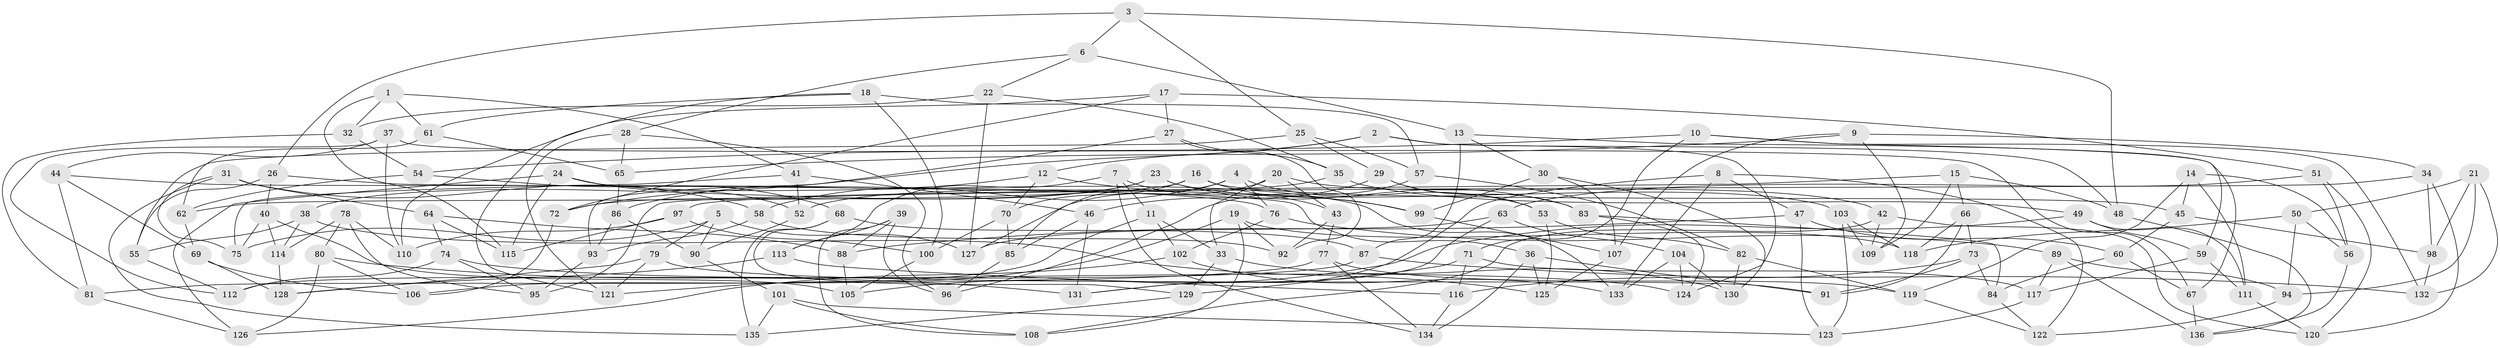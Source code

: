 // Generated by graph-tools (version 1.1) at 2025/03/03/09/25 03:03:02]
// undirected, 136 vertices, 272 edges
graph export_dot {
graph [start="1"]
  node [color=gray90,style=filled];
  1;
  2;
  3;
  4;
  5;
  6;
  7;
  8;
  9;
  10;
  11;
  12;
  13;
  14;
  15;
  16;
  17;
  18;
  19;
  20;
  21;
  22;
  23;
  24;
  25;
  26;
  27;
  28;
  29;
  30;
  31;
  32;
  33;
  34;
  35;
  36;
  37;
  38;
  39;
  40;
  41;
  42;
  43;
  44;
  45;
  46;
  47;
  48;
  49;
  50;
  51;
  52;
  53;
  54;
  55;
  56;
  57;
  58;
  59;
  60;
  61;
  62;
  63;
  64;
  65;
  66;
  67;
  68;
  69;
  70;
  71;
  72;
  73;
  74;
  75;
  76;
  77;
  78;
  79;
  80;
  81;
  82;
  83;
  84;
  85;
  86;
  87;
  88;
  89;
  90;
  91;
  92;
  93;
  94;
  95;
  96;
  97;
  98;
  99;
  100;
  101;
  102;
  103;
  104;
  105;
  106;
  107;
  108;
  109;
  110;
  111;
  112;
  113;
  114;
  115;
  116;
  117;
  118;
  119;
  120;
  121;
  122;
  123;
  124;
  125;
  126;
  127;
  128;
  129;
  130;
  131;
  132;
  133;
  134;
  135;
  136;
  1 -- 32;
  1 -- 61;
  1 -- 115;
  1 -- 41;
  2 -- 72;
  2 -- 12;
  2 -- 48;
  2 -- 124;
  3 -- 26;
  3 -- 25;
  3 -- 48;
  3 -- 6;
  4 -- 85;
  4 -- 58;
  4 -- 53;
  4 -- 76;
  5 -- 90;
  5 -- 127;
  5 -- 79;
  5 -- 75;
  6 -- 13;
  6 -- 22;
  6 -- 28;
  7 -- 134;
  7 -- 113;
  7 -- 11;
  7 -- 43;
  8 -- 133;
  8 -- 47;
  8 -- 131;
  8 -- 122;
  9 -- 107;
  9 -- 34;
  9 -- 109;
  9 -- 65;
  10 -- 132;
  10 -- 54;
  10 -- 71;
  10 -- 59;
  11 -- 102;
  11 -- 33;
  11 -- 106;
  12 -- 70;
  12 -- 86;
  12 -- 99;
  13 -- 87;
  13 -- 67;
  13 -- 30;
  14 -- 45;
  14 -- 111;
  14 -- 119;
  14 -- 56;
  15 -- 109;
  15 -- 95;
  15 -- 66;
  15 -- 48;
  16 -- 70;
  16 -- 62;
  16 -- 45;
  16 -- 99;
  17 -- 72;
  17 -- 51;
  17 -- 27;
  17 -- 110;
  18 -- 100;
  18 -- 121;
  18 -- 61;
  18 -- 57;
  19 -- 92;
  19 -- 121;
  19 -- 118;
  19 -- 108;
  20 -- 43;
  20 -- 127;
  20 -- 42;
  20 -- 33;
  21 -- 132;
  21 -- 98;
  21 -- 50;
  21 -- 94;
  22 -- 32;
  22 -- 127;
  22 -- 35;
  23 -- 38;
  23 -- 83;
  23 -- 103;
  23 -- 72;
  24 -- 133;
  24 -- 126;
  24 -- 52;
  24 -- 115;
  25 -- 55;
  25 -- 57;
  25 -- 29;
  26 -- 36;
  26 -- 40;
  26 -- 55;
  27 -- 92;
  27 -- 93;
  27 -- 35;
  28 -- 65;
  28 -- 96;
  28 -- 121;
  29 -- 53;
  29 -- 46;
  29 -- 83;
  30 -- 107;
  30 -- 130;
  30 -- 99;
  31 -- 64;
  31 -- 58;
  31 -- 75;
  31 -- 135;
  32 -- 54;
  32 -- 81;
  33 -- 130;
  33 -- 129;
  34 -- 98;
  34 -- 97;
  34 -- 120;
  35 -- 52;
  35 -- 49;
  36 -- 134;
  36 -- 91;
  36 -- 125;
  37 -- 67;
  37 -- 110;
  37 -- 44;
  37 -- 112;
  38 -- 114;
  38 -- 125;
  38 -- 55;
  39 -- 108;
  39 -- 96;
  39 -- 88;
  39 -- 113;
  40 -- 75;
  40 -- 105;
  40 -- 114;
  41 -- 75;
  41 -- 46;
  41 -- 52;
  42 -- 108;
  42 -- 120;
  42 -- 109;
  43 -- 77;
  43 -- 92;
  44 -- 69;
  44 -- 81;
  44 -- 76;
  45 -- 98;
  45 -- 60;
  46 -- 131;
  46 -- 85;
  47 -- 60;
  47 -- 123;
  47 -- 88;
  48 -- 136;
  49 -- 111;
  49 -- 59;
  49 -- 105;
  50 -- 118;
  50 -- 94;
  50 -- 56;
  51 -- 120;
  51 -- 56;
  51 -- 63;
  52 -- 90;
  53 -- 125;
  53 -- 82;
  54 -- 62;
  54 -- 68;
  55 -- 112;
  56 -- 136;
  57 -- 82;
  57 -- 96;
  58 -- 92;
  58 -- 93;
  59 -- 111;
  59 -- 117;
  60 -- 84;
  60 -- 67;
  61 -- 62;
  61 -- 65;
  62 -- 69;
  63 -- 127;
  63 -- 104;
  63 -- 131;
  64 -- 115;
  64 -- 88;
  64 -- 74;
  65 -- 86;
  66 -- 91;
  66 -- 73;
  66 -- 118;
  67 -- 136;
  68 -- 129;
  68 -- 135;
  68 -- 87;
  69 -- 106;
  69 -- 128;
  70 -- 85;
  70 -- 100;
  71 -- 117;
  71 -- 116;
  71 -- 129;
  72 -- 106;
  73 -- 116;
  73 -- 84;
  73 -- 91;
  74 -- 112;
  74 -- 124;
  74 -- 95;
  76 -- 89;
  76 -- 102;
  77 -- 134;
  77 -- 81;
  77 -- 119;
  78 -- 110;
  78 -- 95;
  78 -- 114;
  78 -- 80;
  79 -- 121;
  79 -- 128;
  79 -- 91;
  80 -- 131;
  80 -- 126;
  80 -- 106;
  81 -- 126;
  82 -- 119;
  82 -- 130;
  83 -- 124;
  83 -- 84;
  84 -- 122;
  85 -- 96;
  86 -- 93;
  86 -- 90;
  87 -- 132;
  87 -- 112;
  88 -- 105;
  89 -- 94;
  89 -- 117;
  89 -- 136;
  90 -- 101;
  93 -- 95;
  94 -- 122;
  97 -- 115;
  97 -- 100;
  97 -- 110;
  98 -- 132;
  99 -- 107;
  100 -- 105;
  101 -- 108;
  101 -- 123;
  101 -- 135;
  102 -- 133;
  102 -- 126;
  103 -- 118;
  103 -- 109;
  103 -- 123;
  104 -- 130;
  104 -- 133;
  104 -- 124;
  107 -- 125;
  111 -- 120;
  113 -- 128;
  113 -- 116;
  114 -- 128;
  116 -- 134;
  117 -- 123;
  119 -- 122;
  129 -- 135;
}
